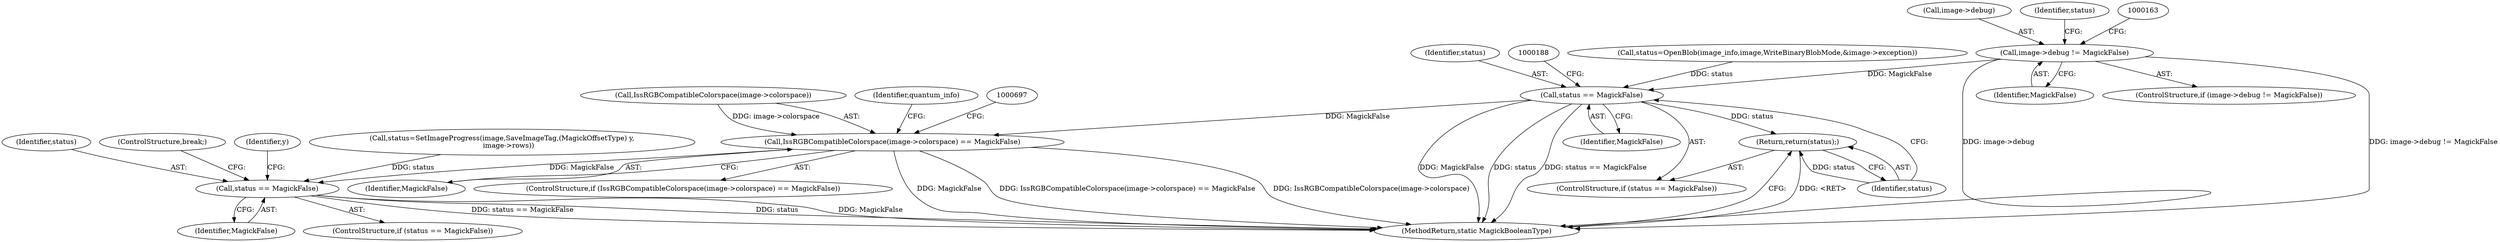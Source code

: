 digraph "0_ImageMagick_424d40ebfcde48bb872eba75179d3d73704fdf1f_0@pointer" {
"1000157" [label="(Call,image->debug != MagickFalse)"];
"1000182" [label="(Call,status == MagickFalse)"];
"1000185" [label="(Return,return(status);)"];
"1000690" [label="(Call,IssRGBCompatibleColorspace(image->colorspace) == MagickFalse)"];
"1000980" [label="(Call,status == MagickFalse)"];
"1000691" [label="(Call,IssRGBCompatibleColorspace(image->colorspace))"];
"1000982" [label="(Identifier,MagickFalse)"];
"1000185" [label="(Return,return(status);)"];
"1000750" [label="(Identifier,y)"];
"1000695" [label="(Identifier,MagickFalse)"];
"1000158" [label="(Call,image->debug)"];
"1000690" [label="(Call,IssRGBCompatibleColorspace(image->colorspace) == MagickFalse)"];
"1001223" [label="(MethodReturn,static MagickBooleanType)"];
"1000157" [label="(Call,image->debug != MagickFalse)"];
"1000968" [label="(Call,status=SetImageProgress(image,SaveImageTag,(MagickOffsetType) y,\n      image->rows))"];
"1000689" [label="(ControlStructure,if (IssRGBCompatibleColorspace(image->colorspace) == MagickFalse))"];
"1000980" [label="(Call,status == MagickFalse)"];
"1000171" [label="(Call,status=OpenBlob(image_info,image,WriteBinaryBlobMode,&image->exception))"];
"1000181" [label="(ControlStructure,if (status == MagickFalse))"];
"1000172" [label="(Identifier,status)"];
"1000981" [label="(Identifier,status)"];
"1000156" [label="(ControlStructure,if (image->debug != MagickFalse))"];
"1000182" [label="(Call,status == MagickFalse)"];
"1000983" [label="(ControlStructure,break;)"];
"1000979" [label="(ControlStructure,if (status == MagickFalse))"];
"1000702" [label="(Identifier,quantum_info)"];
"1000184" [label="(Identifier,MagickFalse)"];
"1000183" [label="(Identifier,status)"];
"1000186" [label="(Identifier,status)"];
"1000161" [label="(Identifier,MagickFalse)"];
"1000157" -> "1000156"  [label="AST: "];
"1000157" -> "1000161"  [label="CFG: "];
"1000158" -> "1000157"  [label="AST: "];
"1000161" -> "1000157"  [label="AST: "];
"1000163" -> "1000157"  [label="CFG: "];
"1000172" -> "1000157"  [label="CFG: "];
"1000157" -> "1001223"  [label="DDG: image->debug != MagickFalse"];
"1000157" -> "1001223"  [label="DDG: image->debug"];
"1000157" -> "1000182"  [label="DDG: MagickFalse"];
"1000182" -> "1000181"  [label="AST: "];
"1000182" -> "1000184"  [label="CFG: "];
"1000183" -> "1000182"  [label="AST: "];
"1000184" -> "1000182"  [label="AST: "];
"1000186" -> "1000182"  [label="CFG: "];
"1000188" -> "1000182"  [label="CFG: "];
"1000182" -> "1001223"  [label="DDG: status == MagickFalse"];
"1000182" -> "1001223"  [label="DDG: MagickFalse"];
"1000182" -> "1001223"  [label="DDG: status"];
"1000171" -> "1000182"  [label="DDG: status"];
"1000182" -> "1000185"  [label="DDG: status"];
"1000182" -> "1000690"  [label="DDG: MagickFalse"];
"1000185" -> "1000181"  [label="AST: "];
"1000185" -> "1000186"  [label="CFG: "];
"1000186" -> "1000185"  [label="AST: "];
"1001223" -> "1000185"  [label="CFG: "];
"1000185" -> "1001223"  [label="DDG: <RET>"];
"1000186" -> "1000185"  [label="DDG: status"];
"1000690" -> "1000689"  [label="AST: "];
"1000690" -> "1000695"  [label="CFG: "];
"1000691" -> "1000690"  [label="AST: "];
"1000695" -> "1000690"  [label="AST: "];
"1000697" -> "1000690"  [label="CFG: "];
"1000702" -> "1000690"  [label="CFG: "];
"1000690" -> "1001223"  [label="DDG: MagickFalse"];
"1000690" -> "1001223"  [label="DDG: IssRGBCompatibleColorspace(image->colorspace) == MagickFalse"];
"1000690" -> "1001223"  [label="DDG: IssRGBCompatibleColorspace(image->colorspace)"];
"1000691" -> "1000690"  [label="DDG: image->colorspace"];
"1000690" -> "1000980"  [label="DDG: MagickFalse"];
"1000980" -> "1000979"  [label="AST: "];
"1000980" -> "1000982"  [label="CFG: "];
"1000981" -> "1000980"  [label="AST: "];
"1000982" -> "1000980"  [label="AST: "];
"1000983" -> "1000980"  [label="CFG: "];
"1000750" -> "1000980"  [label="CFG: "];
"1000980" -> "1001223"  [label="DDG: status"];
"1000980" -> "1001223"  [label="DDG: MagickFalse"];
"1000980" -> "1001223"  [label="DDG: status == MagickFalse"];
"1000968" -> "1000980"  [label="DDG: status"];
}
